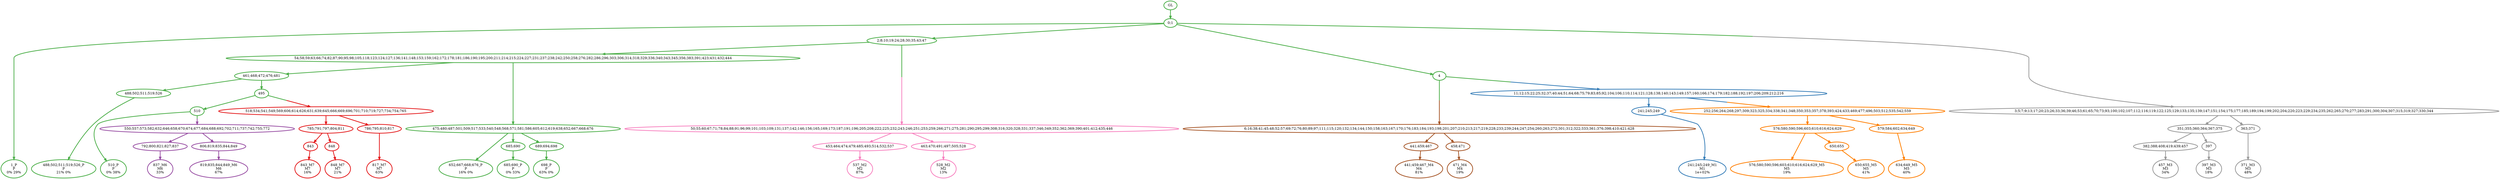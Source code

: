 digraph T {
	{
		rank=same
		56 [penwidth=3,colorscheme=set19,color=3,label="1_P\nP\n0% 29%"]
		51 [penwidth=3,colorscheme=set19,color=3,label="488;502;511;519;526_P\nP\n21% 0%"]
		48 [penwidth=3,colorscheme=set19,color=3,label="510_P\nP\n0% 38%"]
		46 [penwidth=3,colorscheme=set19,color=3,label="652;667;668;676_P\nP\n16% 0%"]
		44 [penwidth=3,colorscheme=set19,color=3,label="685;690_P\nP\n0% 33%"]
		42 [penwidth=3,colorscheme=set19,color=3,label="698_P\nP\n63% 0%"]
		39 [penwidth=3,colorscheme=set19,color=2,label="241;245;249_M1\nM1\n1e+02%"]
		37 [penwidth=3,colorscheme=set19,color=8,label="537_M2\nM2\n87%"]
		35 [penwidth=3,colorscheme=set19,color=8,label="528_M2\nM2\n13%"]
		32 [penwidth=3,colorscheme=set19,color=9,label="457_M3\nM3\n34%"]
		30 [penwidth=3,colorscheme=set19,color=9,label="397_M3\nM3\n18%"]
		28 [penwidth=3,colorscheme=set19,color=9,label="371_M3\nM3\n48%"]
		26 [penwidth=3,colorscheme=set19,color=7,label="441;459;467_M4\nM4\n81%"]
		24 [penwidth=3,colorscheme=set19,color=7,label="471_M4\nM4\n19%"]
		22 [penwidth=3,colorscheme=set19,color=5,label="576;580;590;596;603;610;616;624;629_M5\nM5\n19%"]
		20 [penwidth=3,colorscheme=set19,color=5,label="650;655_M5\nM5\n41%"]
		18 [penwidth=3,colorscheme=set19,color=5,label="634;649_M5\nM5\n40%"]
		16 [penwidth=3,colorscheme=set19,color=4,label="837_M6\nM6\n33%"]
		14 [penwidth=3,colorscheme=set19,color=4,label="819;835;844;849_M6\nM6\n67%"]
		11 [penwidth=3,colorscheme=set19,color=1,label="843_M7\nM7\n16%"]
		9 [penwidth=3,colorscheme=set19,color=1,label="848_M7\nM7\n21%"]
		7 [penwidth=3,colorscheme=set19,color=1,label="817_M7\nM7\n63%"]
	}
	58 [penwidth=3,colorscheme=set19,color=3,label="GL"]
	57 [penwidth=3,colorscheme=set19,color=3,label="0;1"]
	55 [penwidth=3,colorscheme=set19,color=3,label="2;8;10;19;24;28;30;35;43;47"]
	54 [penwidth=3,colorscheme=set19,color=3,label="54;58;59;63;66;74;82;87;90;95;98;105;118;123;124;127;136;141;148;153;159;162;172;178;181;186;190;195;200;211;214;215;224;227;231;237;238;242;250;258;276;282;286;296;303;306;314;318;329;336;340;343;345;356;383;391;423;431;432;444"]
	53 [penwidth=3,colorscheme=set19,color=3,label="461;468;472;476;481"]
	52 [penwidth=3,colorscheme=set19,color=3,label="488;502;511;519;526"]
	50 [penwidth=3,colorscheme=set19,color=3,label="495"]
	49 [penwidth=3,colorscheme=set19,color=3,label="510"]
	47 [penwidth=3,colorscheme=set19,color=3,label="475;480;487;501;509;517;533;540;548;568;571;581;586;605;612;619;638;652;667;668;676"]
	45 [penwidth=3,colorscheme=set19,color=3,label="685;690"]
	43 [penwidth=3,colorscheme=set19,color=3,label="689;694;698"]
	41 [penwidth=3,colorscheme=set19,color=3,label="4"]
	40 [penwidth=3,colorscheme=set19,color=2,label="241;245;249"]
	38 [penwidth=3,colorscheme=set19,color=8,label="453;464;474;479;485;493;514;532;537"]
	36 [penwidth=3,colorscheme=set19,color=8,label="463;470;491;497;505;528"]
	34 [penwidth=3,colorscheme=set19,color=9,label="351;355;360;364;367;375"]
	33 [penwidth=3,colorscheme=set19,color=9,label="382;388;408;419;439;457"]
	31 [penwidth=3,colorscheme=set19,color=9,label="397"]
	29 [penwidth=3,colorscheme=set19,color=9,label="363;371"]
	27 [penwidth=3,colorscheme=set19,color=7,label="441;459;467"]
	25 [penwidth=3,colorscheme=set19,color=7,label="458;471"]
	23 [penwidth=3,colorscheme=set19,color=5,label="576;580;590;596;603;610;616;624;629"]
	21 [penwidth=3,colorscheme=set19,color=5,label="650;655"]
	19 [penwidth=3,colorscheme=set19,color=5,label="579;584;602;634;649"]
	17 [penwidth=3,colorscheme=set19,color=4,label="792;800;821;827;837"]
	15 [penwidth=3,colorscheme=set19,color=4,label="806;819;835;844;849"]
	13 [penwidth=3,colorscheme=set19,color=1,label="785;791;797;804;811"]
	12 [penwidth=3,colorscheme=set19,color=1,label="843"]
	10 [penwidth=3,colorscheme=set19,color=1,label="848"]
	8 [penwidth=3,colorscheme=set19,color=1,label="786;795;810;817"]
	6 [penwidth=3,colorscheme=set19,color=5,label="252;256;264;268;297;309;323;325;334;338;341;348;350;353;357;378;393;424;433;469;477;496;503;512;535;542;559"]
	5 [penwidth=3,colorscheme=set19,color=1,label="518;534;541;549;569;606;614;626;631;639;645;666;669;696;701;710;719;727;734;754;765"]
	4 [penwidth=3,colorscheme=set19,color=4,label="550;557;573;582;632;646;658;670;674;677;684;688;692;702;711;737;742;755;772"]
	3 [penwidth=3,colorscheme=set19,color=8,label="50;55;60;67;71;78;84;88;91;96;99;101;103;109;131;137;142;146;156;165;169;173;187;191;196;205;208;222;225;232;243;246;251;253;259;266;271;275;281;290;295;299;308;316;320;328;331;337;346;349;352;362;369;390;401;412;435;446"]
	2 [penwidth=3,colorscheme=set19,color=7,label="6;16;38;41;45;48;52;57;69;72;76;80;89;97;111;115;120;132;134;144;150;158;163;167;170;176;183;184;193;198;201;207;210;213;217;219;228;233;239;244;247;254;260;263;272;301;312;322;333;361;376;398;410;421;428"]
	1 [penwidth=3,colorscheme=set19,color=9,label="3;5;7;9;13;17;20;23;26;33;36;39;46;53;61;65;70;73;93;100;102;107;112;116;119;122;125;129;133;135;139;147;151;154;175;177;185;189;194;199;202;204;220;223;229;234;235;262;265;270;277;283;291;300;304;307;315;319;327;330;344"]
	0 [penwidth=3,colorscheme=set19,color=2,label="11;12;15;22;25;32;37;40;44;51;64;68;75;79;83;85;92;104;106;110;114;121;128;138;140;143;149;157;160;166;174;179;182;188;192;197;206;209;212;216"]
	58 -> 57 [penwidth=3,colorscheme=set19,color=3]
	57 -> 56 [penwidth=3,colorscheme=set19,color=3]
	57 -> 41 [penwidth=3,colorscheme=set19,color=3]
	57 -> 55 [penwidth=3,colorscheme=set19,color=3]
	57 -> 1 [penwidth=3,colorscheme=set19,color="3;0.5:9"]
	55 -> 54 [penwidth=3,colorscheme=set19,color=3]
	55 -> 3 [penwidth=3,colorscheme=set19,color="3;0.5:8"]
	54 -> 53 [penwidth=3,colorscheme=set19,color=3]
	54 -> 47 [penwidth=3,colorscheme=set19,color=3]
	53 -> 52 [penwidth=3,colorscheme=set19,color=3]
	53 -> 50 [penwidth=3,colorscheme=set19,color=3]
	52 -> 51 [penwidth=3,colorscheme=set19,color=3]
	50 -> 49 [penwidth=3,colorscheme=set19,color=3]
	50 -> 5 [penwidth=3,colorscheme=set19,color="3;0.5:1"]
	49 -> 48 [penwidth=3,colorscheme=set19,color=3]
	49 -> 4 [penwidth=3,colorscheme=set19,color="3;0.5:4"]
	47 -> 46 [penwidth=3,colorscheme=set19,color=3]
	47 -> 45 [penwidth=3,colorscheme=set19,color=3]
	47 -> 43 [penwidth=3,colorscheme=set19,color=3]
	45 -> 44 [penwidth=3,colorscheme=set19,color=3]
	43 -> 42 [penwidth=3,colorscheme=set19,color=3]
	41 -> 2 [penwidth=3,colorscheme=set19,color="3;0.5:7"]
	41 -> 0 [penwidth=3,colorscheme=set19,color="3;0.5:2"]
	40 -> 39 [penwidth=3,colorscheme=set19,color=2]
	38 -> 37 [penwidth=3,colorscheme=set19,color=8]
	36 -> 35 [penwidth=3,colorscheme=set19,color=8]
	34 -> 31 [penwidth=3,colorscheme=set19,color=9]
	34 -> 33 [penwidth=3,colorscheme=set19,color=9]
	33 -> 32 [penwidth=3,colorscheme=set19,color=9]
	31 -> 30 [penwidth=3,colorscheme=set19,color=9]
	29 -> 28 [penwidth=3,colorscheme=set19,color=9]
	27 -> 26 [penwidth=3,colorscheme=set19,color=7]
	25 -> 24 [penwidth=3,colorscheme=set19,color=7]
	23 -> 22 [penwidth=3,colorscheme=set19,color=5]
	23 -> 21 [penwidth=3,colorscheme=set19,color=5]
	21 -> 20 [penwidth=3,colorscheme=set19,color=5]
	19 -> 18 [penwidth=3,colorscheme=set19,color=5]
	17 -> 16 [penwidth=3,colorscheme=set19,color=4]
	15 -> 14 [penwidth=3,colorscheme=set19,color=4]
	13 -> 12 [penwidth=3,colorscheme=set19,color=1]
	13 -> 10 [penwidth=3,colorscheme=set19,color=1]
	12 -> 11 [penwidth=3,colorscheme=set19,color=1]
	10 -> 9 [penwidth=3,colorscheme=set19,color=1]
	8 -> 7 [penwidth=3,colorscheme=set19,color=1]
	6 -> 23 [penwidth=3,colorscheme=set19,color=5]
	6 -> 19 [penwidth=3,colorscheme=set19,color=5]
	5 -> 13 [penwidth=3,colorscheme=set19,color=1]
	5 -> 8 [penwidth=3,colorscheme=set19,color=1]
	4 -> 17 [penwidth=3,colorscheme=set19,color=4]
	4 -> 15 [penwidth=3,colorscheme=set19,color=4]
	3 -> 38 [penwidth=3,colorscheme=set19,color=8]
	3 -> 36 [penwidth=3,colorscheme=set19,color=8]
	2 -> 27 [penwidth=3,colorscheme=set19,color=7]
	2 -> 25 [penwidth=3,colorscheme=set19,color=7]
	1 -> 34 [penwidth=3,colorscheme=set19,color=9]
	1 -> 29 [penwidth=3,colorscheme=set19,color=9]
	0 -> 40 [penwidth=3,colorscheme=set19,color=2]
	0 -> 6 [penwidth=3,colorscheme=set19,color="2;0.5:5"]
}
